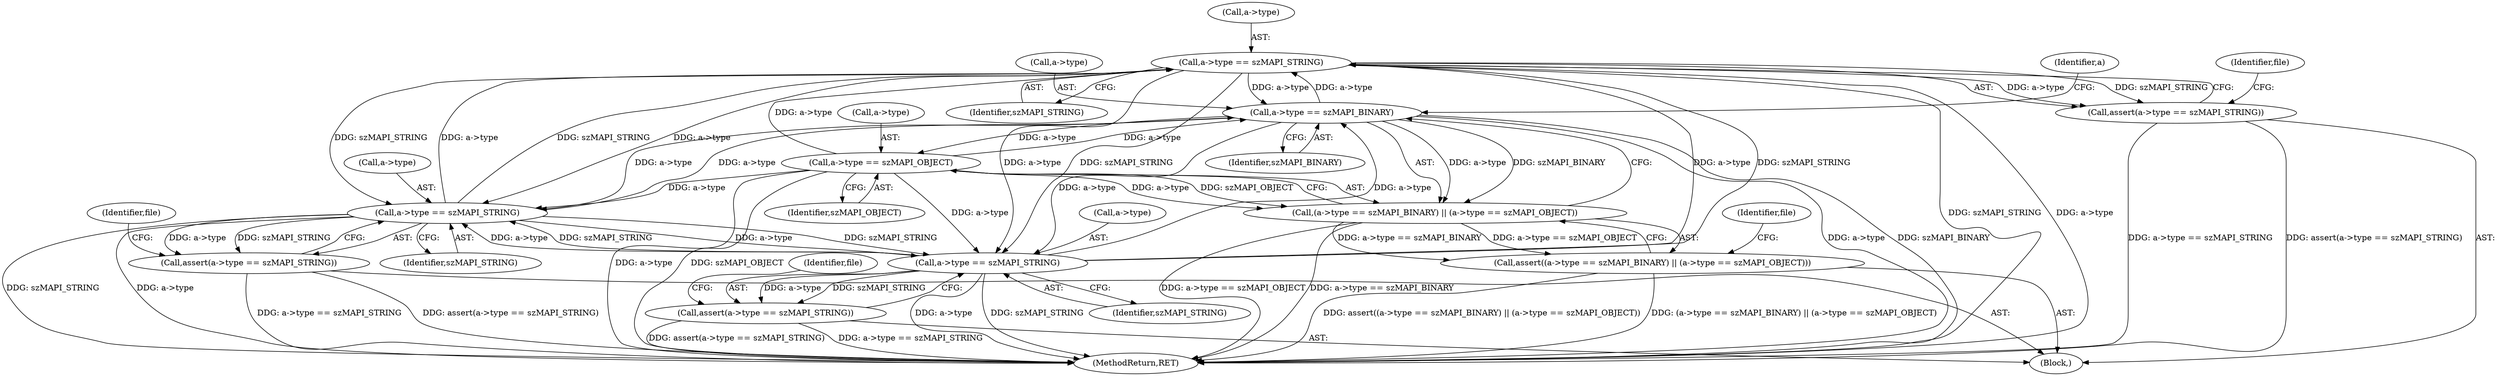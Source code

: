digraph "0_tnef_8dccf79857ceeb7a6d3e42c1e762e7b865d5344d@pointer" {
"1000263" [label="(Call,a->type == szMAPI_STRING)"];
"1000171" [label="(Call,a->type == szMAPI_OBJECT)"];
"1000166" [label="(Call,a->type == szMAPI_BINARY)"];
"1000263" [label="(Call,a->type == szMAPI_STRING)"];
"1000214" [label="(Call,a->type == szMAPI_STRING)"];
"1000133" [label="(Call,a->type == szMAPI_STRING)"];
"1000132" [label="(Call,assert(a->type == szMAPI_STRING))"];
"1000165" [label="(Call,(a->type == szMAPI_BINARY) || (a->type == szMAPI_OBJECT))"];
"1000164" [label="(Call,assert((a->type == szMAPI_BINARY) || (a->type == szMAPI_OBJECT)))"];
"1000213" [label="(Call,assert(a->type == szMAPI_STRING))"];
"1000262" [label="(Call,assert(a->type == szMAPI_STRING))"];
"1000133" [label="(Call,a->type == szMAPI_STRING)"];
"1000173" [label="(Identifier,a)"];
"1000267" [label="(Identifier,szMAPI_STRING)"];
"1000137" [label="(Identifier,szMAPI_STRING)"];
"1000218" [label="(Identifier,szMAPI_STRING)"];
"1000134" [label="(Call,a->type)"];
"1000264" [label="(Call,a->type)"];
"1000166" [label="(Call,a->type == szMAPI_BINARY)"];
"1000164" [label="(Call,assert((a->type == szMAPI_BINARY) || (a->type == szMAPI_OBJECT)))"];
"1000140" [label="(Identifier,file)"];
"1000171" [label="(Call,a->type == szMAPI_OBJECT)"];
"1000214" [label="(Call,a->type == szMAPI_STRING)"];
"1000178" [label="(Identifier,file)"];
"1000130" [label="(Block,)"];
"1000213" [label="(Call,assert(a->type == szMAPI_STRING))"];
"1000170" [label="(Identifier,szMAPI_BINARY)"];
"1000221" [label="(Identifier,file)"];
"1000215" [label="(Call,a->type)"];
"1000175" [label="(Identifier,szMAPI_OBJECT)"];
"1000312" [label="(MethodReturn,RET)"];
"1000132" [label="(Call,assert(a->type == szMAPI_STRING))"];
"1000172" [label="(Call,a->type)"];
"1000262" [label="(Call,assert(a->type == szMAPI_STRING))"];
"1000167" [label="(Call,a->type)"];
"1000270" [label="(Identifier,file)"];
"1000165" [label="(Call,(a->type == szMAPI_BINARY) || (a->type == szMAPI_OBJECT))"];
"1000263" [label="(Call,a->type == szMAPI_STRING)"];
"1000263" -> "1000262"  [label="AST: "];
"1000263" -> "1000267"  [label="CFG: "];
"1000264" -> "1000263"  [label="AST: "];
"1000267" -> "1000263"  [label="AST: "];
"1000262" -> "1000263"  [label="CFG: "];
"1000263" -> "1000312"  [label="DDG: szMAPI_STRING"];
"1000263" -> "1000312"  [label="DDG: a->type"];
"1000263" -> "1000133"  [label="DDG: a->type"];
"1000263" -> "1000133"  [label="DDG: szMAPI_STRING"];
"1000263" -> "1000166"  [label="DDG: a->type"];
"1000263" -> "1000214"  [label="DDG: a->type"];
"1000263" -> "1000214"  [label="DDG: szMAPI_STRING"];
"1000263" -> "1000262"  [label="DDG: a->type"];
"1000263" -> "1000262"  [label="DDG: szMAPI_STRING"];
"1000171" -> "1000263"  [label="DDG: a->type"];
"1000214" -> "1000263"  [label="DDG: a->type"];
"1000214" -> "1000263"  [label="DDG: szMAPI_STRING"];
"1000166" -> "1000263"  [label="DDG: a->type"];
"1000133" -> "1000263"  [label="DDG: a->type"];
"1000133" -> "1000263"  [label="DDG: szMAPI_STRING"];
"1000171" -> "1000165"  [label="AST: "];
"1000171" -> "1000175"  [label="CFG: "];
"1000172" -> "1000171"  [label="AST: "];
"1000175" -> "1000171"  [label="AST: "];
"1000165" -> "1000171"  [label="CFG: "];
"1000171" -> "1000312"  [label="DDG: a->type"];
"1000171" -> "1000312"  [label="DDG: szMAPI_OBJECT"];
"1000171" -> "1000133"  [label="DDG: a->type"];
"1000171" -> "1000166"  [label="DDG: a->type"];
"1000171" -> "1000165"  [label="DDG: a->type"];
"1000171" -> "1000165"  [label="DDG: szMAPI_OBJECT"];
"1000166" -> "1000171"  [label="DDG: a->type"];
"1000171" -> "1000214"  [label="DDG: a->type"];
"1000166" -> "1000165"  [label="AST: "];
"1000166" -> "1000170"  [label="CFG: "];
"1000167" -> "1000166"  [label="AST: "];
"1000170" -> "1000166"  [label="AST: "];
"1000173" -> "1000166"  [label="CFG: "];
"1000165" -> "1000166"  [label="CFG: "];
"1000166" -> "1000312"  [label="DDG: a->type"];
"1000166" -> "1000312"  [label="DDG: szMAPI_BINARY"];
"1000166" -> "1000133"  [label="DDG: a->type"];
"1000166" -> "1000165"  [label="DDG: a->type"];
"1000166" -> "1000165"  [label="DDG: szMAPI_BINARY"];
"1000214" -> "1000166"  [label="DDG: a->type"];
"1000133" -> "1000166"  [label="DDG: a->type"];
"1000166" -> "1000214"  [label="DDG: a->type"];
"1000214" -> "1000213"  [label="AST: "];
"1000214" -> "1000218"  [label="CFG: "];
"1000215" -> "1000214"  [label="AST: "];
"1000218" -> "1000214"  [label="AST: "];
"1000213" -> "1000214"  [label="CFG: "];
"1000214" -> "1000312"  [label="DDG: szMAPI_STRING"];
"1000214" -> "1000312"  [label="DDG: a->type"];
"1000214" -> "1000133"  [label="DDG: a->type"];
"1000214" -> "1000133"  [label="DDG: szMAPI_STRING"];
"1000214" -> "1000213"  [label="DDG: a->type"];
"1000214" -> "1000213"  [label="DDG: szMAPI_STRING"];
"1000133" -> "1000214"  [label="DDG: a->type"];
"1000133" -> "1000214"  [label="DDG: szMAPI_STRING"];
"1000133" -> "1000132"  [label="AST: "];
"1000133" -> "1000137"  [label="CFG: "];
"1000134" -> "1000133"  [label="AST: "];
"1000137" -> "1000133"  [label="AST: "];
"1000132" -> "1000133"  [label="CFG: "];
"1000133" -> "1000312"  [label="DDG: a->type"];
"1000133" -> "1000312"  [label="DDG: szMAPI_STRING"];
"1000133" -> "1000132"  [label="DDG: a->type"];
"1000133" -> "1000132"  [label="DDG: szMAPI_STRING"];
"1000132" -> "1000130"  [label="AST: "];
"1000140" -> "1000132"  [label="CFG: "];
"1000132" -> "1000312"  [label="DDG: assert(a->type == szMAPI_STRING)"];
"1000132" -> "1000312"  [label="DDG: a->type == szMAPI_STRING"];
"1000165" -> "1000164"  [label="AST: "];
"1000164" -> "1000165"  [label="CFG: "];
"1000165" -> "1000312"  [label="DDG: a->type == szMAPI_OBJECT"];
"1000165" -> "1000312"  [label="DDG: a->type == szMAPI_BINARY"];
"1000165" -> "1000164"  [label="DDG: a->type == szMAPI_BINARY"];
"1000165" -> "1000164"  [label="DDG: a->type == szMAPI_OBJECT"];
"1000164" -> "1000130"  [label="AST: "];
"1000178" -> "1000164"  [label="CFG: "];
"1000164" -> "1000312"  [label="DDG: assert((a->type == szMAPI_BINARY) || (a->type == szMAPI_OBJECT))"];
"1000164" -> "1000312"  [label="DDG: (a->type == szMAPI_BINARY) || (a->type == szMAPI_OBJECT)"];
"1000213" -> "1000130"  [label="AST: "];
"1000221" -> "1000213"  [label="CFG: "];
"1000213" -> "1000312"  [label="DDG: a->type == szMAPI_STRING"];
"1000213" -> "1000312"  [label="DDG: assert(a->type == szMAPI_STRING)"];
"1000262" -> "1000130"  [label="AST: "];
"1000270" -> "1000262"  [label="CFG: "];
"1000262" -> "1000312"  [label="DDG: assert(a->type == szMAPI_STRING)"];
"1000262" -> "1000312"  [label="DDG: a->type == szMAPI_STRING"];
}
